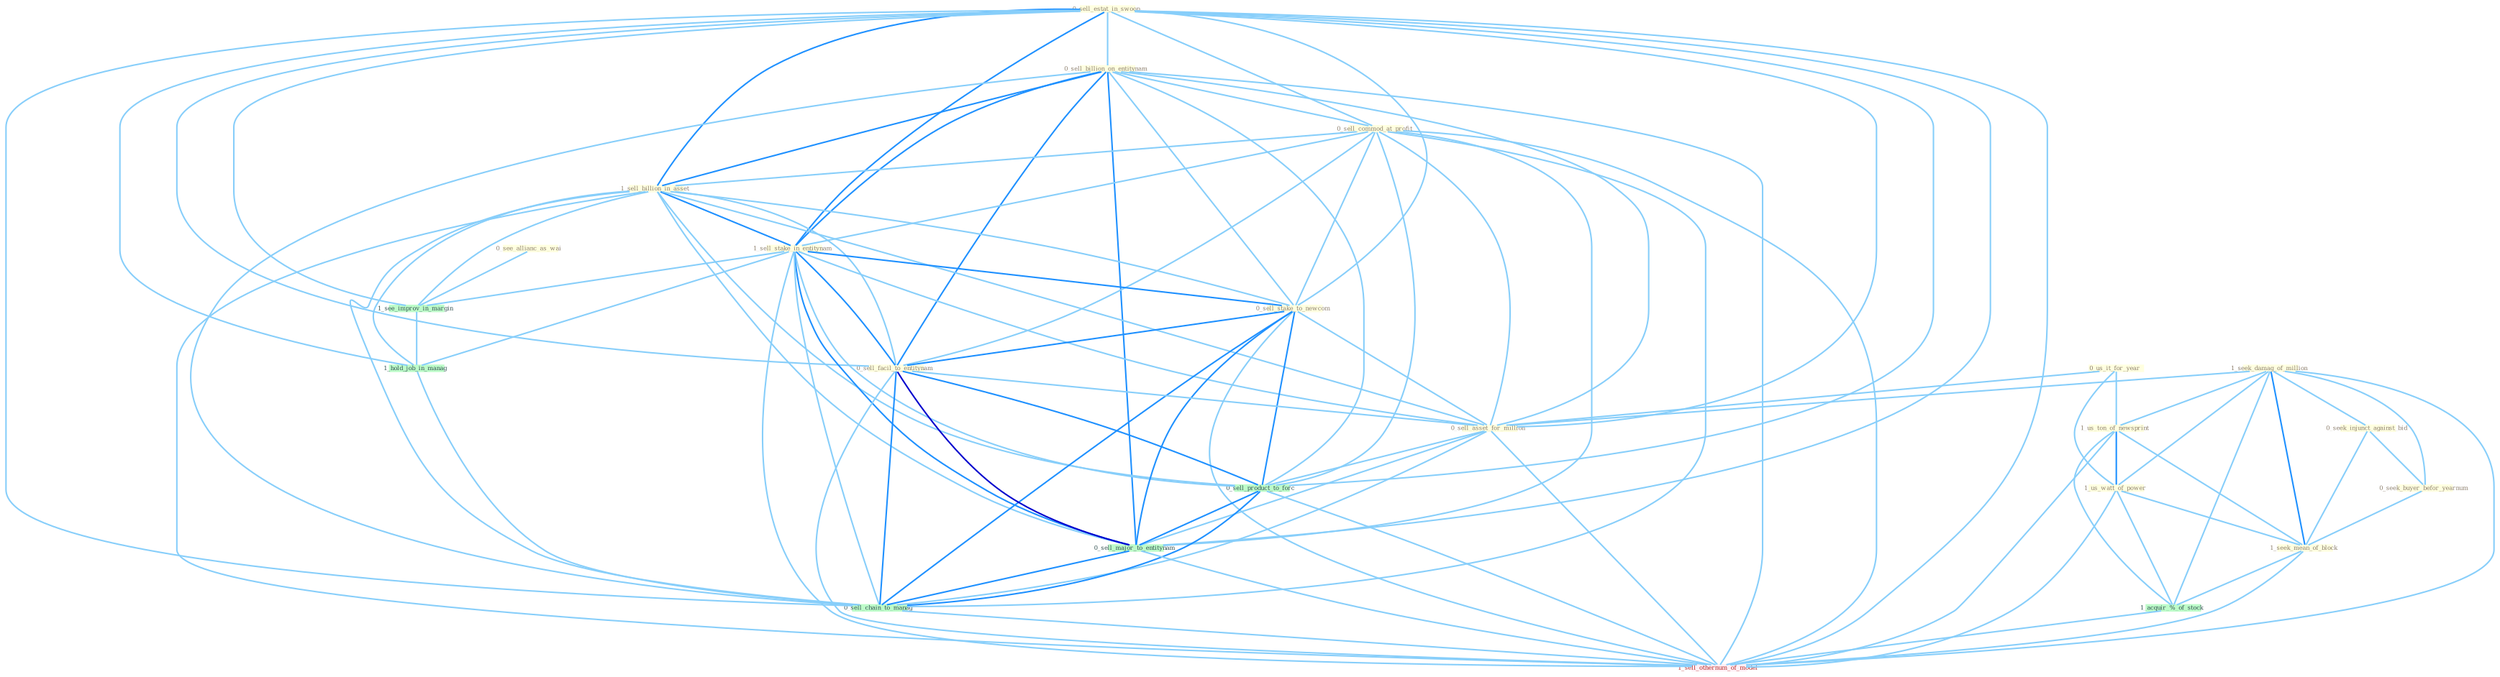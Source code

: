 Graph G{ 
    node
    [shape=polygon,style=filled,width=.5,height=.06,color="#BDFCC9",fixedsize=true,fontsize=4,
    fontcolor="#2f4f4f"];
    {node
    [color="#ffffe0", fontcolor="#8b7d6b"] "0_sell_estat_in_swoop " "1_seek_damag_of_million " "0_us_it_for_year " "0_sell_billion_on_entitynam " "0_sell_commod_at_profit " "1_us_ton_of_newsprint " "0_seek_injunct_against_bid " "1_us_watt_of_power " "1_sell_billion_in_asset " "1_sell_stake_in_entitynam " "0_see_allianc_as_wai " "0_seek_buyer_befor_yearnum " "0_sell_stake_to_newcom " "1_seek_mean_of_block " "0_sell_facil_to_entitynam " "0_sell_asset_for_million "}
{node [color="#fff0f5", fontcolor="#b22222"] "1_sell_othernum_of_model "}
edge [color="#B0E2FF"];

	"0_sell_estat_in_swoop " -- "0_sell_billion_on_entitynam " [w="1", color="#87cefa" ];
	"0_sell_estat_in_swoop " -- "0_sell_commod_at_profit " [w="1", color="#87cefa" ];
	"0_sell_estat_in_swoop " -- "1_sell_billion_in_asset " [w="2", color="#1e90ff" , len=0.8];
	"0_sell_estat_in_swoop " -- "1_sell_stake_in_entitynam " [w="2", color="#1e90ff" , len=0.8];
	"0_sell_estat_in_swoop " -- "0_sell_stake_to_newcom " [w="1", color="#87cefa" ];
	"0_sell_estat_in_swoop " -- "0_sell_facil_to_entitynam " [w="1", color="#87cefa" ];
	"0_sell_estat_in_swoop " -- "0_sell_asset_for_million " [w="1", color="#87cefa" ];
	"0_sell_estat_in_swoop " -- "1_see_improv_in_margin " [w="1", color="#87cefa" ];
	"0_sell_estat_in_swoop " -- "1_hold_job_in_manag " [w="1", color="#87cefa" ];
	"0_sell_estat_in_swoop " -- "0_sell_product_to_forc " [w="1", color="#87cefa" ];
	"0_sell_estat_in_swoop " -- "0_sell_major_to_entitynam " [w="1", color="#87cefa" ];
	"0_sell_estat_in_swoop " -- "0_sell_chain_to_manag " [w="1", color="#87cefa" ];
	"0_sell_estat_in_swoop " -- "1_sell_othernum_of_model " [w="1", color="#87cefa" ];
	"1_seek_damag_of_million " -- "1_us_ton_of_newsprint " [w="1", color="#87cefa" ];
	"1_seek_damag_of_million " -- "0_seek_injunct_against_bid " [w="1", color="#87cefa" ];
	"1_seek_damag_of_million " -- "1_us_watt_of_power " [w="1", color="#87cefa" ];
	"1_seek_damag_of_million " -- "0_seek_buyer_befor_yearnum " [w="1", color="#87cefa" ];
	"1_seek_damag_of_million " -- "1_seek_mean_of_block " [w="2", color="#1e90ff" , len=0.8];
	"1_seek_damag_of_million " -- "0_sell_asset_for_million " [w="1", color="#87cefa" ];
	"1_seek_damag_of_million " -- "1_acquir_%_of_stock " [w="1", color="#87cefa" ];
	"1_seek_damag_of_million " -- "1_sell_othernum_of_model " [w="1", color="#87cefa" ];
	"0_us_it_for_year " -- "1_us_ton_of_newsprint " [w="1", color="#87cefa" ];
	"0_us_it_for_year " -- "1_us_watt_of_power " [w="1", color="#87cefa" ];
	"0_us_it_for_year " -- "0_sell_asset_for_million " [w="1", color="#87cefa" ];
	"0_sell_billion_on_entitynam " -- "0_sell_commod_at_profit " [w="1", color="#87cefa" ];
	"0_sell_billion_on_entitynam " -- "1_sell_billion_in_asset " [w="2", color="#1e90ff" , len=0.8];
	"0_sell_billion_on_entitynam " -- "1_sell_stake_in_entitynam " [w="2", color="#1e90ff" , len=0.8];
	"0_sell_billion_on_entitynam " -- "0_sell_stake_to_newcom " [w="1", color="#87cefa" ];
	"0_sell_billion_on_entitynam " -- "0_sell_facil_to_entitynam " [w="2", color="#1e90ff" , len=0.8];
	"0_sell_billion_on_entitynam " -- "0_sell_asset_for_million " [w="1", color="#87cefa" ];
	"0_sell_billion_on_entitynam " -- "0_sell_product_to_forc " [w="1", color="#87cefa" ];
	"0_sell_billion_on_entitynam " -- "0_sell_major_to_entitynam " [w="2", color="#1e90ff" , len=0.8];
	"0_sell_billion_on_entitynam " -- "0_sell_chain_to_manag " [w="1", color="#87cefa" ];
	"0_sell_billion_on_entitynam " -- "1_sell_othernum_of_model " [w="1", color="#87cefa" ];
	"0_sell_commod_at_profit " -- "1_sell_billion_in_asset " [w="1", color="#87cefa" ];
	"0_sell_commod_at_profit " -- "1_sell_stake_in_entitynam " [w="1", color="#87cefa" ];
	"0_sell_commod_at_profit " -- "0_sell_stake_to_newcom " [w="1", color="#87cefa" ];
	"0_sell_commod_at_profit " -- "0_sell_facil_to_entitynam " [w="1", color="#87cefa" ];
	"0_sell_commod_at_profit " -- "0_sell_asset_for_million " [w="1", color="#87cefa" ];
	"0_sell_commod_at_profit " -- "0_sell_product_to_forc " [w="1", color="#87cefa" ];
	"0_sell_commod_at_profit " -- "0_sell_major_to_entitynam " [w="1", color="#87cefa" ];
	"0_sell_commod_at_profit " -- "0_sell_chain_to_manag " [w="1", color="#87cefa" ];
	"0_sell_commod_at_profit " -- "1_sell_othernum_of_model " [w="1", color="#87cefa" ];
	"1_us_ton_of_newsprint " -- "1_us_watt_of_power " [w="2", color="#1e90ff" , len=0.8];
	"1_us_ton_of_newsprint " -- "1_seek_mean_of_block " [w="1", color="#87cefa" ];
	"1_us_ton_of_newsprint " -- "1_acquir_%_of_stock " [w="1", color="#87cefa" ];
	"1_us_ton_of_newsprint " -- "1_sell_othernum_of_model " [w="1", color="#87cefa" ];
	"0_seek_injunct_against_bid " -- "0_seek_buyer_befor_yearnum " [w="1", color="#87cefa" ];
	"0_seek_injunct_against_bid " -- "1_seek_mean_of_block " [w="1", color="#87cefa" ];
	"1_us_watt_of_power " -- "1_seek_mean_of_block " [w="1", color="#87cefa" ];
	"1_us_watt_of_power " -- "1_acquir_%_of_stock " [w="1", color="#87cefa" ];
	"1_us_watt_of_power " -- "1_sell_othernum_of_model " [w="1", color="#87cefa" ];
	"1_sell_billion_in_asset " -- "1_sell_stake_in_entitynam " [w="2", color="#1e90ff" , len=0.8];
	"1_sell_billion_in_asset " -- "0_sell_stake_to_newcom " [w="1", color="#87cefa" ];
	"1_sell_billion_in_asset " -- "0_sell_facil_to_entitynam " [w="1", color="#87cefa" ];
	"1_sell_billion_in_asset " -- "0_sell_asset_for_million " [w="1", color="#87cefa" ];
	"1_sell_billion_in_asset " -- "1_see_improv_in_margin " [w="1", color="#87cefa" ];
	"1_sell_billion_in_asset " -- "1_hold_job_in_manag " [w="1", color="#87cefa" ];
	"1_sell_billion_in_asset " -- "0_sell_product_to_forc " [w="1", color="#87cefa" ];
	"1_sell_billion_in_asset " -- "0_sell_major_to_entitynam " [w="1", color="#87cefa" ];
	"1_sell_billion_in_asset " -- "0_sell_chain_to_manag " [w="1", color="#87cefa" ];
	"1_sell_billion_in_asset " -- "1_sell_othernum_of_model " [w="1", color="#87cefa" ];
	"1_sell_stake_in_entitynam " -- "0_sell_stake_to_newcom " [w="2", color="#1e90ff" , len=0.8];
	"1_sell_stake_in_entitynam " -- "0_sell_facil_to_entitynam " [w="2", color="#1e90ff" , len=0.8];
	"1_sell_stake_in_entitynam " -- "0_sell_asset_for_million " [w="1", color="#87cefa" ];
	"1_sell_stake_in_entitynam " -- "1_see_improv_in_margin " [w="1", color="#87cefa" ];
	"1_sell_stake_in_entitynam " -- "1_hold_job_in_manag " [w="1", color="#87cefa" ];
	"1_sell_stake_in_entitynam " -- "0_sell_product_to_forc " [w="1", color="#87cefa" ];
	"1_sell_stake_in_entitynam " -- "0_sell_major_to_entitynam " [w="2", color="#1e90ff" , len=0.8];
	"1_sell_stake_in_entitynam " -- "0_sell_chain_to_manag " [w="1", color="#87cefa" ];
	"1_sell_stake_in_entitynam " -- "1_sell_othernum_of_model " [w="1", color="#87cefa" ];
	"0_see_allianc_as_wai " -- "1_see_improv_in_margin " [w="1", color="#87cefa" ];
	"0_seek_buyer_befor_yearnum " -- "1_seek_mean_of_block " [w="1", color="#87cefa" ];
	"0_sell_stake_to_newcom " -- "0_sell_facil_to_entitynam " [w="2", color="#1e90ff" , len=0.8];
	"0_sell_stake_to_newcom " -- "0_sell_asset_for_million " [w="1", color="#87cefa" ];
	"0_sell_stake_to_newcom " -- "0_sell_product_to_forc " [w="2", color="#1e90ff" , len=0.8];
	"0_sell_stake_to_newcom " -- "0_sell_major_to_entitynam " [w="2", color="#1e90ff" , len=0.8];
	"0_sell_stake_to_newcom " -- "0_sell_chain_to_manag " [w="2", color="#1e90ff" , len=0.8];
	"0_sell_stake_to_newcom " -- "1_sell_othernum_of_model " [w="1", color="#87cefa" ];
	"1_seek_mean_of_block " -- "1_acquir_%_of_stock " [w="1", color="#87cefa" ];
	"1_seek_mean_of_block " -- "1_sell_othernum_of_model " [w="1", color="#87cefa" ];
	"0_sell_facil_to_entitynam " -- "0_sell_asset_for_million " [w="1", color="#87cefa" ];
	"0_sell_facil_to_entitynam " -- "0_sell_product_to_forc " [w="2", color="#1e90ff" , len=0.8];
	"0_sell_facil_to_entitynam " -- "0_sell_major_to_entitynam " [w="3", color="#0000cd" , len=0.6];
	"0_sell_facil_to_entitynam " -- "0_sell_chain_to_manag " [w="2", color="#1e90ff" , len=0.8];
	"0_sell_facil_to_entitynam " -- "1_sell_othernum_of_model " [w="1", color="#87cefa" ];
	"0_sell_asset_for_million " -- "0_sell_product_to_forc " [w="1", color="#87cefa" ];
	"0_sell_asset_for_million " -- "0_sell_major_to_entitynam " [w="1", color="#87cefa" ];
	"0_sell_asset_for_million " -- "0_sell_chain_to_manag " [w="1", color="#87cefa" ];
	"0_sell_asset_for_million " -- "1_sell_othernum_of_model " [w="1", color="#87cefa" ];
	"1_see_improv_in_margin " -- "1_hold_job_in_manag " [w="1", color="#87cefa" ];
	"1_acquir_%_of_stock " -- "1_sell_othernum_of_model " [w="1", color="#87cefa" ];
	"1_hold_job_in_manag " -- "0_sell_chain_to_manag " [w="1", color="#87cefa" ];
	"0_sell_product_to_forc " -- "0_sell_major_to_entitynam " [w="2", color="#1e90ff" , len=0.8];
	"0_sell_product_to_forc " -- "0_sell_chain_to_manag " [w="2", color="#1e90ff" , len=0.8];
	"0_sell_product_to_forc " -- "1_sell_othernum_of_model " [w="1", color="#87cefa" ];
	"0_sell_major_to_entitynam " -- "0_sell_chain_to_manag " [w="2", color="#1e90ff" , len=0.8];
	"0_sell_major_to_entitynam " -- "1_sell_othernum_of_model " [w="1", color="#87cefa" ];
	"0_sell_chain_to_manag " -- "1_sell_othernum_of_model " [w="1", color="#87cefa" ];
}